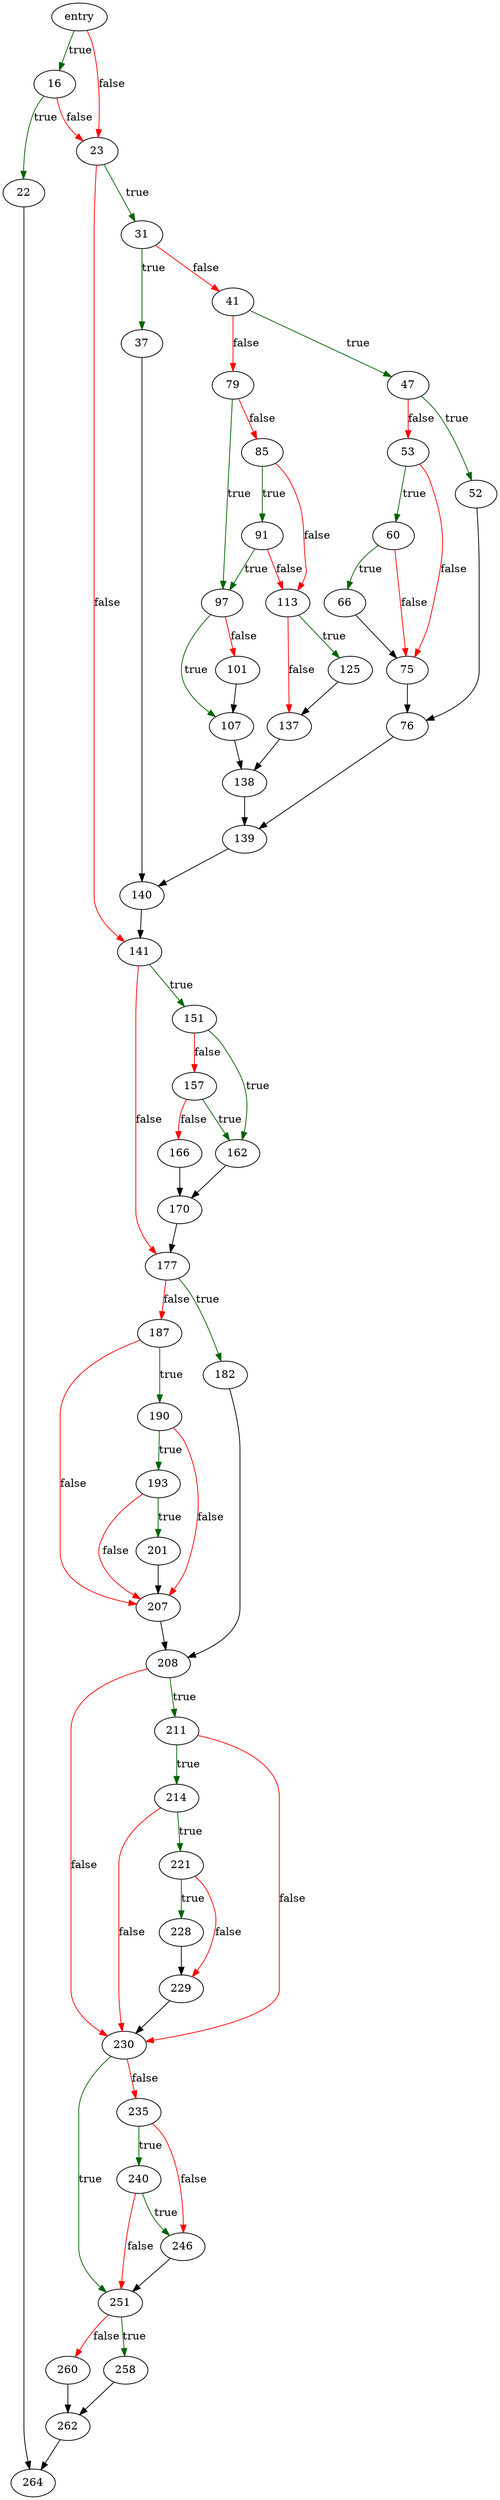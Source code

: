 digraph "pager_end_transaction" {
	// Node definitions.
	3 [label=entry];
	16;
	22;
	23;
	31;
	37;
	41;
	47;
	52;
	53;
	60;
	66;
	75;
	76;
	79;
	85;
	91;
	97;
	101;
	107;
	113;
	125;
	137;
	138;
	139;
	140;
	141;
	151;
	157;
	162;
	166;
	170;
	177;
	182;
	187;
	190;
	193;
	201;
	207;
	208;
	211;
	214;
	221;
	228;
	229;
	230;
	235;
	240;
	246;
	251;
	258;
	260;
	262;
	264;

	// Edge definitions.
	3 -> 16 [
		color=darkgreen
		label=true
	];
	3 -> 23 [
		color=red
		label=false
	];
	16 -> 22 [
		color=darkgreen
		label=true
	];
	16 -> 23 [
		color=red
		label=false
	];
	22 -> 264;
	23 -> 31 [
		color=darkgreen
		label=true
	];
	23 -> 141 [
		color=red
		label=false
	];
	31 -> 37 [
		color=darkgreen
		label=true
	];
	31 -> 41 [
		color=red
		label=false
	];
	37 -> 140;
	41 -> 47 [
		color=darkgreen
		label=true
	];
	41 -> 79 [
		color=red
		label=false
	];
	47 -> 52 [
		color=darkgreen
		label=true
	];
	47 -> 53 [
		color=red
		label=false
	];
	52 -> 76;
	53 -> 60 [
		color=darkgreen
		label=true
	];
	53 -> 75 [
		color=red
		label=false
	];
	60 -> 66 [
		color=darkgreen
		label=true
	];
	60 -> 75 [
		color=red
		label=false
	];
	66 -> 75;
	75 -> 76;
	76 -> 139;
	79 -> 85 [
		color=red
		label=false
	];
	79 -> 97 [
		color=darkgreen
		label=true
	];
	85 -> 91 [
		color=darkgreen
		label=true
	];
	85 -> 113 [
		color=red
		label=false
	];
	91 -> 97 [
		color=darkgreen
		label=true
	];
	91 -> 113 [
		color=red
		label=false
	];
	97 -> 101 [
		color=red
		label=false
	];
	97 -> 107 [
		color=darkgreen
		label=true
	];
	101 -> 107;
	107 -> 138;
	113 -> 125 [
		color=darkgreen
		label=true
	];
	113 -> 137 [
		color=red
		label=false
	];
	125 -> 137;
	137 -> 138;
	138 -> 139;
	139 -> 140;
	140 -> 141;
	141 -> 151 [
		color=darkgreen
		label=true
	];
	141 -> 177 [
		color=red
		label=false
	];
	151 -> 157 [
		color=red
		label=false
	];
	151 -> 162 [
		color=darkgreen
		label=true
	];
	157 -> 162 [
		color=darkgreen
		label=true
	];
	157 -> 166 [
		color=red
		label=false
	];
	162 -> 170;
	166 -> 170;
	170 -> 177;
	177 -> 182 [
		color=darkgreen
		label=true
	];
	177 -> 187 [
		color=red
		label=false
	];
	182 -> 208;
	187 -> 190 [
		color=darkgreen
		label=true
	];
	187 -> 207 [
		color=red
		label=false
	];
	190 -> 193 [
		color=darkgreen
		label=true
	];
	190 -> 207 [
		color=red
		label=false
	];
	193 -> 201 [
		color=darkgreen
		label=true
	];
	193 -> 207 [
		color=red
		label=false
	];
	201 -> 207;
	207 -> 208;
	208 -> 211 [
		color=darkgreen
		label=true
	];
	208 -> 230 [
		color=red
		label=false
	];
	211 -> 214 [
		color=darkgreen
		label=true
	];
	211 -> 230 [
		color=red
		label=false
	];
	214 -> 221 [
		color=darkgreen
		label=true
	];
	214 -> 230 [
		color=red
		label=false
	];
	221 -> 228 [
		color=darkgreen
		label=true
	];
	221 -> 229 [
		color=red
		label=false
	];
	228 -> 229;
	229 -> 230;
	230 -> 235 [
		color=red
		label=false
	];
	230 -> 251 [
		color=darkgreen
		label=true
	];
	235 -> 240 [
		color=darkgreen
		label=true
	];
	235 -> 246 [
		color=red
		label=false
	];
	240 -> 246 [
		color=darkgreen
		label=true
	];
	240 -> 251 [
		color=red
		label=false
	];
	246 -> 251;
	251 -> 258 [
		color=darkgreen
		label=true
	];
	251 -> 260 [
		color=red
		label=false
	];
	258 -> 262;
	260 -> 262;
	262 -> 264;
}